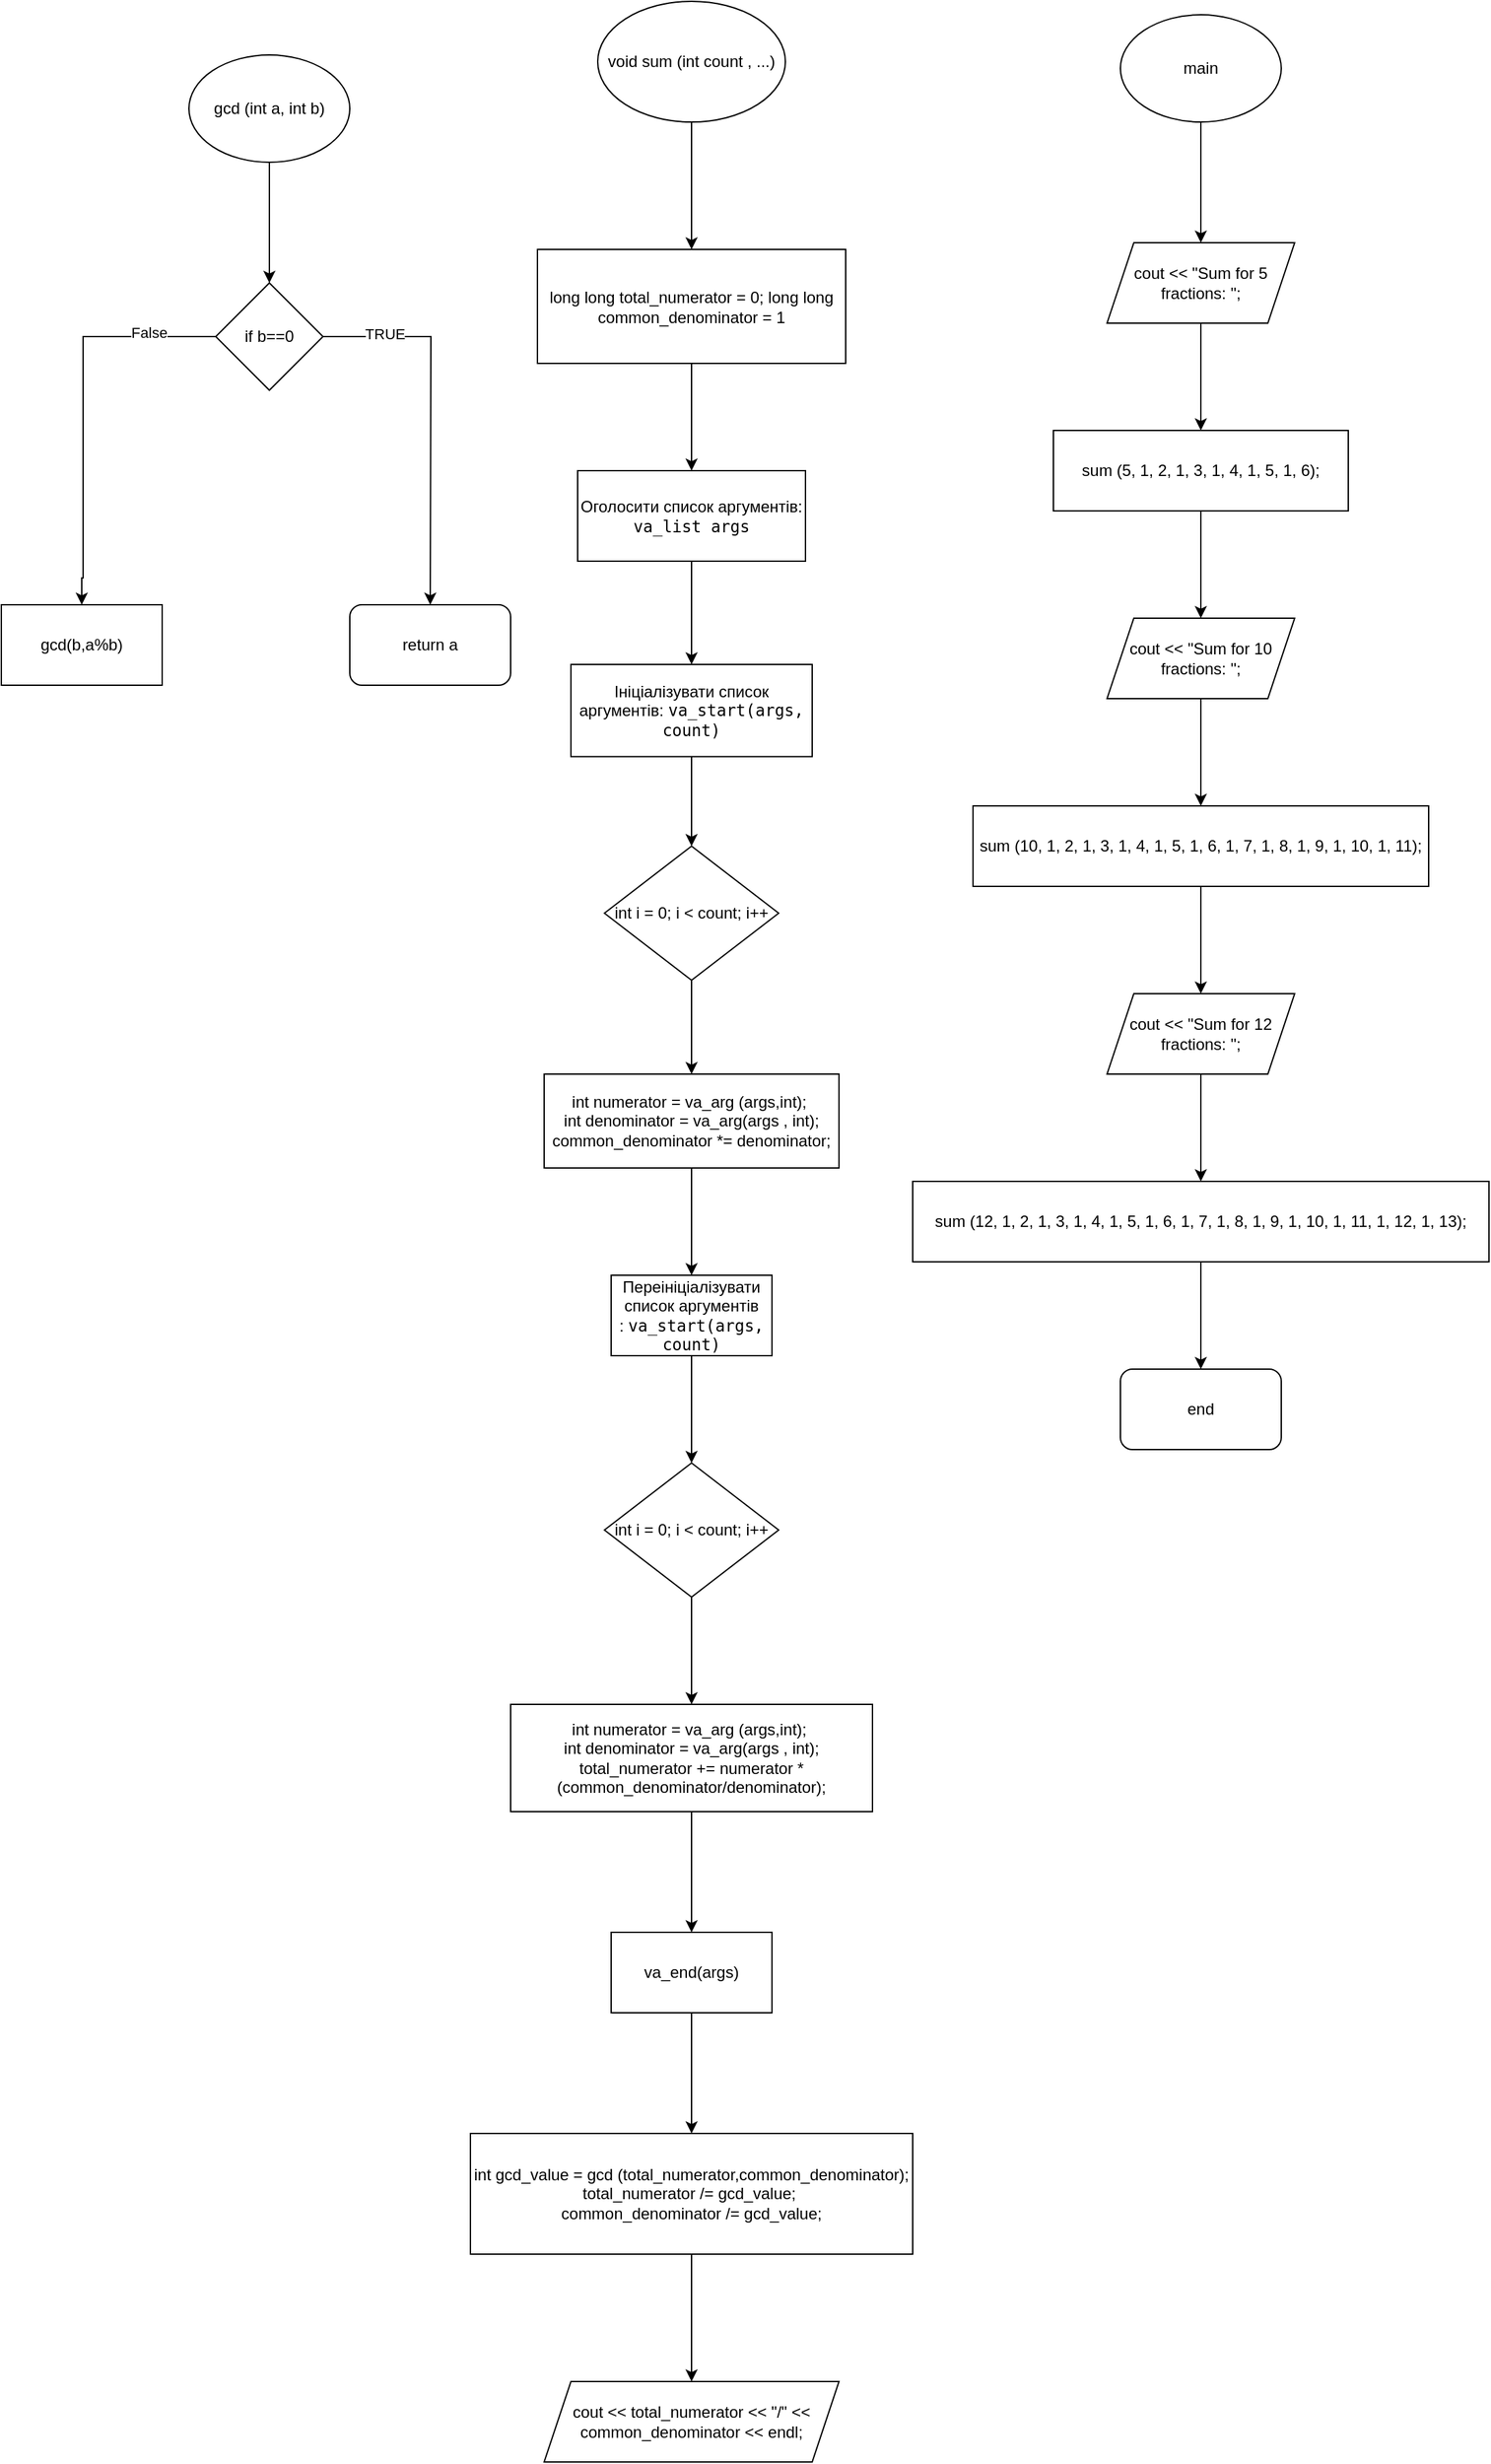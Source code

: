 <mxfile version="24.8.4">
  <diagram name="Page-1" id="BmvQ2lHDkizOxqeNIpve">
    <mxGraphModel dx="4715" dy="2015" grid="1" gridSize="10" guides="1" tooltips="1" connect="1" arrows="1" fold="1" page="1" pageScale="1" pageWidth="827" pageHeight="1169" math="0" shadow="0">
      <root>
        <mxCell id="0" />
        <mxCell id="1" parent="0" />
        <mxCell id="kl4MLw1pX1x4LPBpUnM3-39" value="" style="edgeStyle=orthogonalEdgeStyle;rounded=0;orthogonalLoop=1;jettySize=auto;html=1;" edge="1" parent="1" source="kl4MLw1pX1x4LPBpUnM3-1" target="kl4MLw1pX1x4LPBpUnM3-38">
          <mxGeometry relative="1" as="geometry" />
        </mxCell>
        <mxCell id="kl4MLw1pX1x4LPBpUnM3-1" value="main" style="ellipse;whiteSpace=wrap;html=1;" vertex="1" parent="1">
          <mxGeometry x="855" y="20" width="120" height="80" as="geometry" />
        </mxCell>
        <mxCell id="kl4MLw1pX1x4LPBpUnM3-16" value="" style="edgeStyle=orthogonalEdgeStyle;rounded=0;orthogonalLoop=1;jettySize=auto;html=1;" edge="1" parent="1" source="kl4MLw1pX1x4LPBpUnM3-2" target="kl4MLw1pX1x4LPBpUnM3-15">
          <mxGeometry relative="1" as="geometry" />
        </mxCell>
        <mxCell id="kl4MLw1pX1x4LPBpUnM3-2" value="void sum (int count , ...)" style="ellipse;whiteSpace=wrap;html=1;" vertex="1" parent="1">
          <mxGeometry x="465" y="10" width="140" height="90" as="geometry" />
        </mxCell>
        <mxCell id="kl4MLw1pX1x4LPBpUnM3-5" value="" style="edgeStyle=orthogonalEdgeStyle;rounded=0;orthogonalLoop=1;jettySize=auto;html=1;" edge="1" parent="1" source="kl4MLw1pX1x4LPBpUnM3-3">
          <mxGeometry relative="1" as="geometry">
            <mxPoint x="220" y="220" as="targetPoint" />
          </mxGeometry>
        </mxCell>
        <mxCell id="kl4MLw1pX1x4LPBpUnM3-3" value="gcd&amp;nbsp;(int a, int b)" style="ellipse;whiteSpace=wrap;html=1;" vertex="1" parent="1">
          <mxGeometry x="160" y="50" width="120" height="80" as="geometry" />
        </mxCell>
        <mxCell id="kl4MLw1pX1x4LPBpUnM3-8" value="" style="edgeStyle=orthogonalEdgeStyle;rounded=0;orthogonalLoop=1;jettySize=auto;html=1;" edge="1" parent="1" source="kl4MLw1pX1x4LPBpUnM3-6">
          <mxGeometry relative="1" as="geometry">
            <mxPoint x="340.029" y="460" as="targetPoint" />
          </mxGeometry>
        </mxCell>
        <mxCell id="kl4MLw1pX1x4LPBpUnM3-10" value="TRUE" style="edgeLabel;html=1;align=center;verticalAlign=middle;resizable=0;points=[];" vertex="1" connectable="0" parent="kl4MLw1pX1x4LPBpUnM3-8">
          <mxGeometry x="-0.677" y="2" relative="1" as="geometry">
            <mxPoint as="offset" />
          </mxGeometry>
        </mxCell>
        <mxCell id="kl4MLw1pX1x4LPBpUnM3-12" value="" style="edgeStyle=orthogonalEdgeStyle;rounded=0;orthogonalLoop=1;jettySize=auto;html=1;entryX=0.5;entryY=0;entryDx=0;entryDy=0;" edge="1" parent="1" source="kl4MLw1pX1x4LPBpUnM3-6" target="kl4MLw1pX1x4LPBpUnM3-14">
          <mxGeometry relative="1" as="geometry">
            <mxPoint x="80" y="440" as="targetPoint" />
            <Array as="points">
              <mxPoint x="81" y="260" />
              <mxPoint x="81" y="440" />
              <mxPoint x="80" y="440" />
            </Array>
          </mxGeometry>
        </mxCell>
        <mxCell id="kl4MLw1pX1x4LPBpUnM3-13" value="False" style="edgeLabel;html=1;align=center;verticalAlign=middle;resizable=0;points=[];" vertex="1" connectable="0" parent="kl4MLw1pX1x4LPBpUnM3-12">
          <mxGeometry x="-0.665" y="-3" relative="1" as="geometry">
            <mxPoint as="offset" />
          </mxGeometry>
        </mxCell>
        <mxCell id="kl4MLw1pX1x4LPBpUnM3-6" value="if b==0" style="rhombus;whiteSpace=wrap;html=1;" vertex="1" parent="1">
          <mxGeometry x="180" y="220" width="80" height="80" as="geometry" />
        </mxCell>
        <mxCell id="kl4MLw1pX1x4LPBpUnM3-9" value="return a" style="rounded=1;whiteSpace=wrap;html=1;" vertex="1" parent="1">
          <mxGeometry x="280" y="460" width="120" height="60" as="geometry" />
        </mxCell>
        <mxCell id="kl4MLw1pX1x4LPBpUnM3-14" value="gcd(b,a%b)" style="rounded=0;whiteSpace=wrap;html=1;" vertex="1" parent="1">
          <mxGeometry x="20" y="460" width="120" height="60" as="geometry" />
        </mxCell>
        <mxCell id="kl4MLw1pX1x4LPBpUnM3-18" value="" style="edgeStyle=orthogonalEdgeStyle;rounded=0;orthogonalLoop=1;jettySize=auto;html=1;" edge="1" parent="1" source="kl4MLw1pX1x4LPBpUnM3-15" target="kl4MLw1pX1x4LPBpUnM3-17">
          <mxGeometry relative="1" as="geometry" />
        </mxCell>
        <mxCell id="kl4MLw1pX1x4LPBpUnM3-15" value="long long total_numerator = 0; long long common_denominator = 1" style="whiteSpace=wrap;html=1;" vertex="1" parent="1">
          <mxGeometry x="420" y="195" width="230" height="85" as="geometry" />
        </mxCell>
        <mxCell id="kl4MLw1pX1x4LPBpUnM3-20" value="" style="edgeStyle=orthogonalEdgeStyle;rounded=0;orthogonalLoop=1;jettySize=auto;html=1;" edge="1" parent="1" source="kl4MLw1pX1x4LPBpUnM3-17" target="kl4MLw1pX1x4LPBpUnM3-19">
          <mxGeometry relative="1" as="geometry" />
        </mxCell>
        <mxCell id="kl4MLw1pX1x4LPBpUnM3-17" value="Оголосити список аргументів: &lt;code&gt;va_list args&lt;/code&gt;" style="whiteSpace=wrap;html=1;" vertex="1" parent="1">
          <mxGeometry x="450" y="360" width="170" height="67.5" as="geometry" />
        </mxCell>
        <mxCell id="kl4MLw1pX1x4LPBpUnM3-22" value="" style="edgeStyle=orthogonalEdgeStyle;rounded=0;orthogonalLoop=1;jettySize=auto;html=1;" edge="1" parent="1" source="kl4MLw1pX1x4LPBpUnM3-19" target="kl4MLw1pX1x4LPBpUnM3-21">
          <mxGeometry relative="1" as="geometry" />
        </mxCell>
        <mxCell id="kl4MLw1pX1x4LPBpUnM3-19" value="Ініціалізувати список аргументів: &lt;code&gt;va_start(args, count)&lt;/code&gt;" style="whiteSpace=wrap;html=1;" vertex="1" parent="1">
          <mxGeometry x="445" y="504.5" width="180" height="68.75" as="geometry" />
        </mxCell>
        <mxCell id="kl4MLw1pX1x4LPBpUnM3-24" value="" style="edgeStyle=orthogonalEdgeStyle;rounded=0;orthogonalLoop=1;jettySize=auto;html=1;" edge="1" parent="1" source="kl4MLw1pX1x4LPBpUnM3-21" target="kl4MLw1pX1x4LPBpUnM3-23">
          <mxGeometry relative="1" as="geometry" />
        </mxCell>
        <mxCell id="kl4MLw1pX1x4LPBpUnM3-21" value="int i = 0; i &amp;lt; count; i++" style="rhombus;whiteSpace=wrap;html=1;" vertex="1" parent="1">
          <mxGeometry x="470" y="640" width="130" height="100" as="geometry" />
        </mxCell>
        <mxCell id="kl4MLw1pX1x4LPBpUnM3-26" value="" style="edgeStyle=orthogonalEdgeStyle;rounded=0;orthogonalLoop=1;jettySize=auto;html=1;" edge="1" parent="1" source="kl4MLw1pX1x4LPBpUnM3-23" target="kl4MLw1pX1x4LPBpUnM3-25">
          <mxGeometry relative="1" as="geometry" />
        </mxCell>
        <mxCell id="kl4MLw1pX1x4LPBpUnM3-23" value="int numerator = va_arg (args,int);&amp;nbsp;&lt;div&gt;int denominator = va_arg(args , int); common_denominator *= denominator;&lt;/div&gt;" style="whiteSpace=wrap;html=1;" vertex="1" parent="1">
          <mxGeometry x="425" y="810" width="220" height="70" as="geometry" />
        </mxCell>
        <mxCell id="kl4MLw1pX1x4LPBpUnM3-28" value="" style="edgeStyle=orthogonalEdgeStyle;rounded=0;orthogonalLoop=1;jettySize=auto;html=1;" edge="1" parent="1" source="kl4MLw1pX1x4LPBpUnM3-25" target="kl4MLw1pX1x4LPBpUnM3-27">
          <mxGeometry relative="1" as="geometry" />
        </mxCell>
        <mxCell id="kl4MLw1pX1x4LPBpUnM3-25" value="Переініціалізувати список аргументів :&amp;nbsp;&lt;code&gt;va_start(args, count)&lt;/code&gt;" style="whiteSpace=wrap;html=1;" vertex="1" parent="1">
          <mxGeometry x="475" y="960" width="120" height="60" as="geometry" />
        </mxCell>
        <mxCell id="kl4MLw1pX1x4LPBpUnM3-30" value="" style="edgeStyle=orthogonalEdgeStyle;rounded=0;orthogonalLoop=1;jettySize=auto;html=1;" edge="1" parent="1" source="kl4MLw1pX1x4LPBpUnM3-27" target="kl4MLw1pX1x4LPBpUnM3-29">
          <mxGeometry relative="1" as="geometry" />
        </mxCell>
        <mxCell id="kl4MLw1pX1x4LPBpUnM3-27" value="int i = 0; i &amp;lt; count; i++" style="rhombus;whiteSpace=wrap;html=1;" vertex="1" parent="1">
          <mxGeometry x="470" y="1100" width="130" height="100" as="geometry" />
        </mxCell>
        <mxCell id="kl4MLw1pX1x4LPBpUnM3-32" value="" style="edgeStyle=orthogonalEdgeStyle;rounded=0;orthogonalLoop=1;jettySize=auto;html=1;" edge="1" parent="1" source="kl4MLw1pX1x4LPBpUnM3-29">
          <mxGeometry relative="1" as="geometry">
            <mxPoint x="535" y="1450" as="targetPoint" />
          </mxGeometry>
        </mxCell>
        <mxCell id="kl4MLw1pX1x4LPBpUnM3-29" value="int numerator = va_arg (args,int);&amp;nbsp;&lt;div&gt;int denominator = va_arg(args , int); total_numerator += numerator * (common_denominator/denominator);&lt;/div&gt;" style="whiteSpace=wrap;html=1;" vertex="1" parent="1">
          <mxGeometry x="400" y="1280" width="270" height="80" as="geometry" />
        </mxCell>
        <mxCell id="kl4MLw1pX1x4LPBpUnM3-35" value="" style="edgeStyle=orthogonalEdgeStyle;rounded=0;orthogonalLoop=1;jettySize=auto;html=1;" edge="1" parent="1" source="kl4MLw1pX1x4LPBpUnM3-33" target="kl4MLw1pX1x4LPBpUnM3-34">
          <mxGeometry relative="1" as="geometry" />
        </mxCell>
        <mxCell id="kl4MLw1pX1x4LPBpUnM3-33" value="va_end(args)" style="rounded=0;whiteSpace=wrap;html=1;" vertex="1" parent="1">
          <mxGeometry x="475" y="1450" width="120" height="60" as="geometry" />
        </mxCell>
        <mxCell id="kl4MLw1pX1x4LPBpUnM3-37" value="" style="edgeStyle=orthogonalEdgeStyle;rounded=0;orthogonalLoop=1;jettySize=auto;html=1;" edge="1" parent="1" source="kl4MLw1pX1x4LPBpUnM3-34" target="kl4MLw1pX1x4LPBpUnM3-36">
          <mxGeometry relative="1" as="geometry" />
        </mxCell>
        <mxCell id="kl4MLw1pX1x4LPBpUnM3-34" value="int gcd_value = gcd (total_numerator,common_denominator); total_numerator /= gcd_value;&amp;nbsp;&lt;div&gt;common_denominator /= gcd_value;&lt;/div&gt;" style="whiteSpace=wrap;html=1;rounded=0;" vertex="1" parent="1">
          <mxGeometry x="370" y="1600" width="330" height="90" as="geometry" />
        </mxCell>
        <mxCell id="kl4MLw1pX1x4LPBpUnM3-36" value="cout &amp;lt;&amp;lt; total_numerator &amp;lt;&amp;lt; &quot;/&quot; &amp;lt;&amp;lt; common_denominator &amp;lt;&amp;lt; endl;" style="shape=parallelogram;perimeter=parallelogramPerimeter;whiteSpace=wrap;html=1;fixedSize=1;rounded=0;" vertex="1" parent="1">
          <mxGeometry x="425" y="1785" width="220" height="60" as="geometry" />
        </mxCell>
        <mxCell id="kl4MLw1pX1x4LPBpUnM3-41" value="" style="edgeStyle=orthogonalEdgeStyle;rounded=0;orthogonalLoop=1;jettySize=auto;html=1;" edge="1" parent="1" source="kl4MLw1pX1x4LPBpUnM3-38" target="kl4MLw1pX1x4LPBpUnM3-40">
          <mxGeometry relative="1" as="geometry" />
        </mxCell>
        <mxCell id="kl4MLw1pX1x4LPBpUnM3-38" value="cout &amp;lt;&amp;lt; &quot;Sum for 5 fractions: &quot;;" style="shape=parallelogram;perimeter=parallelogramPerimeter;whiteSpace=wrap;html=1;fixedSize=1;" vertex="1" parent="1">
          <mxGeometry x="845" y="190" width="140" height="60" as="geometry" />
        </mxCell>
        <mxCell id="kl4MLw1pX1x4LPBpUnM3-45" value="" style="edgeStyle=orthogonalEdgeStyle;rounded=0;orthogonalLoop=1;jettySize=auto;html=1;" edge="1" parent="1" source="kl4MLw1pX1x4LPBpUnM3-40" target="kl4MLw1pX1x4LPBpUnM3-43">
          <mxGeometry relative="1" as="geometry" />
        </mxCell>
        <mxCell id="kl4MLw1pX1x4LPBpUnM3-40" value="sum (5, 1, 2, 1, 3, 1, 4, 1, 5, 1, 6);" style="whiteSpace=wrap;html=1;" vertex="1" parent="1">
          <mxGeometry x="805" y="330" width="220" height="60" as="geometry" />
        </mxCell>
        <mxCell id="kl4MLw1pX1x4LPBpUnM3-42" value="" style="edgeStyle=orthogonalEdgeStyle;rounded=0;orthogonalLoop=1;jettySize=auto;html=1;" edge="1" parent="1" source="kl4MLw1pX1x4LPBpUnM3-43" target="kl4MLw1pX1x4LPBpUnM3-44">
          <mxGeometry relative="1" as="geometry" />
        </mxCell>
        <mxCell id="kl4MLw1pX1x4LPBpUnM3-43" value="cout &amp;lt;&amp;lt; &quot;Sum for 10 fractions: &quot;;" style="shape=parallelogram;perimeter=parallelogramPerimeter;whiteSpace=wrap;html=1;fixedSize=1;" vertex="1" parent="1">
          <mxGeometry x="845" y="470" width="140" height="60" as="geometry" />
        </mxCell>
        <mxCell id="kl4MLw1pX1x4LPBpUnM3-49" value="" style="edgeStyle=orthogonalEdgeStyle;rounded=0;orthogonalLoop=1;jettySize=auto;html=1;" edge="1" parent="1" source="kl4MLw1pX1x4LPBpUnM3-44" target="kl4MLw1pX1x4LPBpUnM3-47">
          <mxGeometry relative="1" as="geometry" />
        </mxCell>
        <mxCell id="kl4MLw1pX1x4LPBpUnM3-44" value="sum (10, 1, 2, 1, 3, 1, 4, 1, 5, 1, 6, 1, 7, 1, 8, 1, 9, 1, 10, 1, 11);" style="whiteSpace=wrap;html=1;" vertex="1" parent="1">
          <mxGeometry x="745" y="610" width="340" height="60" as="geometry" />
        </mxCell>
        <mxCell id="kl4MLw1pX1x4LPBpUnM3-46" value="" style="edgeStyle=orthogonalEdgeStyle;rounded=0;orthogonalLoop=1;jettySize=auto;html=1;" edge="1" parent="1" source="kl4MLw1pX1x4LPBpUnM3-47" target="kl4MLw1pX1x4LPBpUnM3-48">
          <mxGeometry relative="1" as="geometry" />
        </mxCell>
        <mxCell id="kl4MLw1pX1x4LPBpUnM3-47" value="cout &amp;lt;&amp;lt; &quot;Sum for 12 fractions: &quot;;" style="shape=parallelogram;perimeter=parallelogramPerimeter;whiteSpace=wrap;html=1;fixedSize=1;" vertex="1" parent="1">
          <mxGeometry x="845" y="750" width="140" height="60" as="geometry" />
        </mxCell>
        <mxCell id="kl4MLw1pX1x4LPBpUnM3-51" value="" style="edgeStyle=orthogonalEdgeStyle;rounded=0;orthogonalLoop=1;jettySize=auto;html=1;" edge="1" parent="1" source="kl4MLw1pX1x4LPBpUnM3-48" target="kl4MLw1pX1x4LPBpUnM3-50">
          <mxGeometry relative="1" as="geometry" />
        </mxCell>
        <mxCell id="kl4MLw1pX1x4LPBpUnM3-48" value="sum (12, 1, 2, 1, 3, 1, 4, 1, 5, 1, 6, 1, 7, 1, 8, 1, 9, 1, 10, 1, 11, 1, 12, 1, 13);" style="whiteSpace=wrap;html=1;" vertex="1" parent="1">
          <mxGeometry x="700" y="890" width="430" height="60" as="geometry" />
        </mxCell>
        <mxCell id="kl4MLw1pX1x4LPBpUnM3-50" value="end" style="rounded=1;whiteSpace=wrap;html=1;" vertex="1" parent="1">
          <mxGeometry x="855" y="1030" width="120" height="60" as="geometry" />
        </mxCell>
      </root>
    </mxGraphModel>
  </diagram>
</mxfile>
